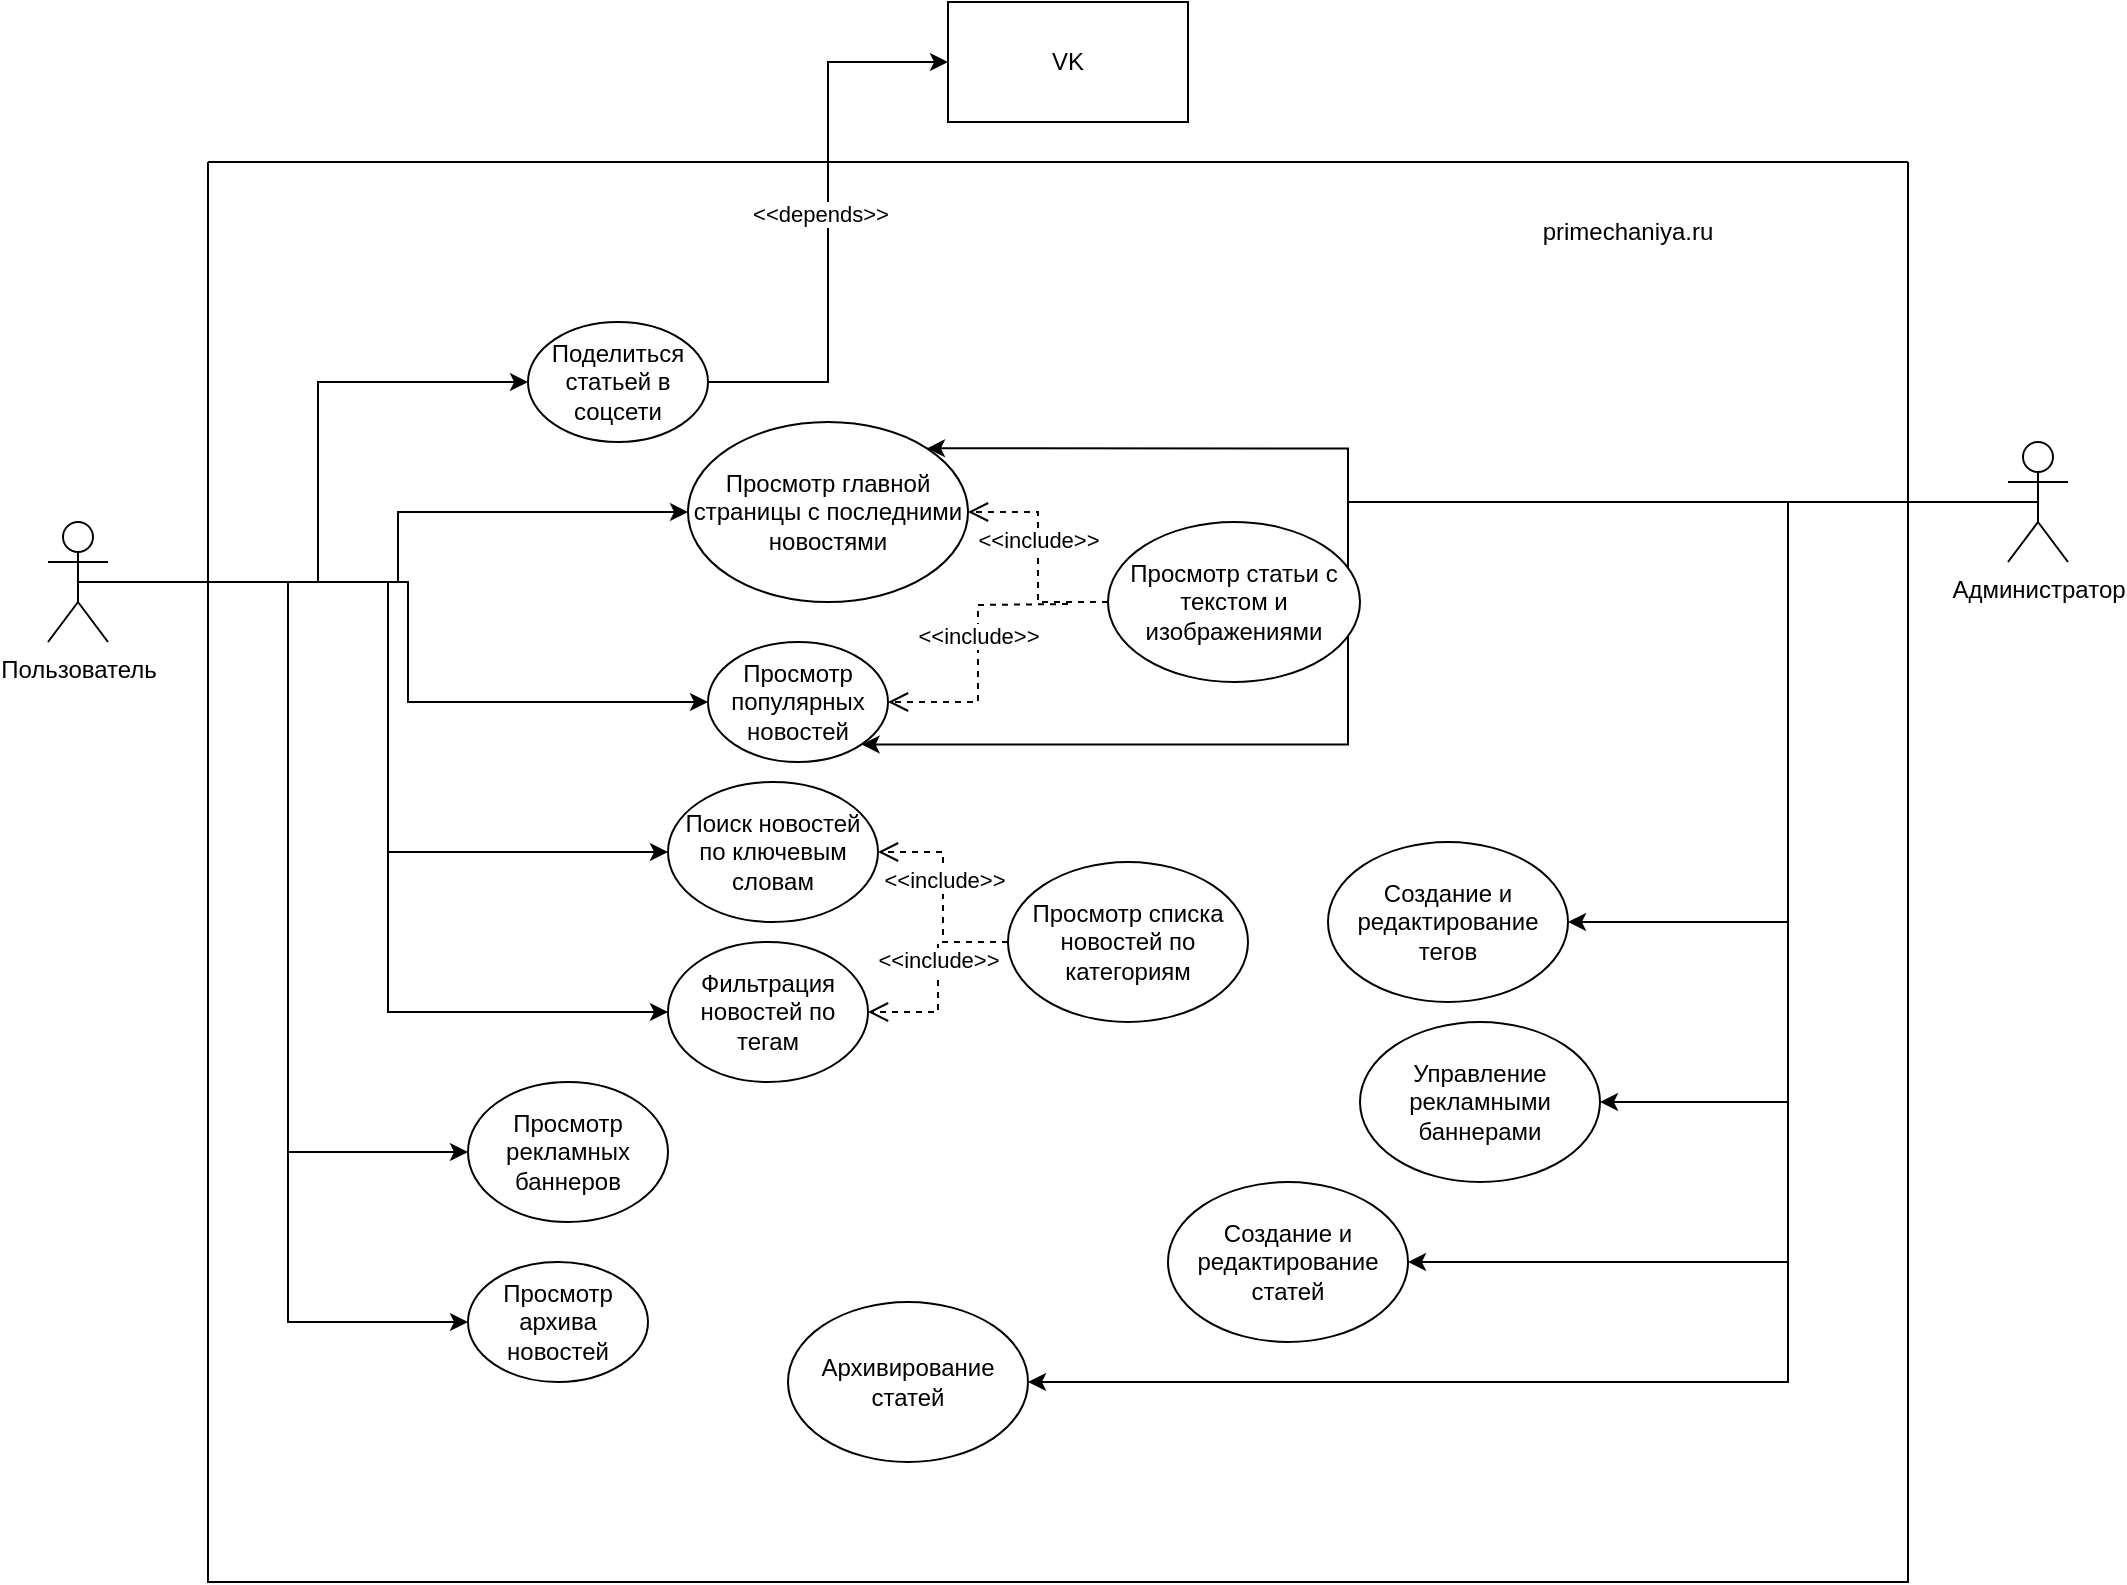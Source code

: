 <mxfile version="24.8.3">
  <diagram name="Страница — 1" id="zLys1Sj3gPk-hwhnI6pH">
    <mxGraphModel dx="2074" dy="1187" grid="1" gridSize="10" guides="1" tooltips="1" connect="1" arrows="1" fold="1" page="1" pageScale="1" pageWidth="827" pageHeight="1169" math="0" shadow="0">
      <root>
        <mxCell id="0" />
        <mxCell id="1" parent="0" />
        <mxCell id="3tGrHktT9dv63qw2gNwB-24" style="edgeStyle=orthogonalEdgeStyle;rounded=0;orthogonalLoop=1;jettySize=auto;html=1;exitX=0.5;exitY=0.5;exitDx=0;exitDy=0;exitPerimeter=0;entryX=0;entryY=0.5;entryDx=0;entryDy=0;" edge="1" parent="1" source="3tGrHktT9dv63qw2gNwB-1" target="3tGrHktT9dv63qw2gNwB-19">
          <mxGeometry relative="1" as="geometry" />
        </mxCell>
        <mxCell id="3tGrHktT9dv63qw2gNwB-28" style="edgeStyle=orthogonalEdgeStyle;rounded=0;orthogonalLoop=1;jettySize=auto;html=1;exitX=0.5;exitY=0.5;exitDx=0;exitDy=0;exitPerimeter=0;entryX=0;entryY=0.5;entryDx=0;entryDy=0;" edge="1" parent="1" source="3tGrHktT9dv63qw2gNwB-1" target="3tGrHktT9dv63qw2gNwB-17">
          <mxGeometry relative="1" as="geometry" />
        </mxCell>
        <mxCell id="3tGrHktT9dv63qw2gNwB-29" style="edgeStyle=orthogonalEdgeStyle;rounded=0;orthogonalLoop=1;jettySize=auto;html=1;exitX=0.5;exitY=0.5;exitDx=0;exitDy=0;exitPerimeter=0;entryX=0;entryY=0.5;entryDx=0;entryDy=0;" edge="1" parent="1" source="3tGrHktT9dv63qw2gNwB-1" target="3tGrHktT9dv63qw2gNwB-15">
          <mxGeometry relative="1" as="geometry" />
        </mxCell>
        <mxCell id="3tGrHktT9dv63qw2gNwB-30" style="edgeStyle=orthogonalEdgeStyle;rounded=0;orthogonalLoop=1;jettySize=auto;html=1;exitX=0.5;exitY=0.5;exitDx=0;exitDy=0;exitPerimeter=0;entryX=0;entryY=0.5;entryDx=0;entryDy=0;" edge="1" parent="1" source="3tGrHktT9dv63qw2gNwB-1" target="3tGrHktT9dv63qw2gNwB-18">
          <mxGeometry relative="1" as="geometry" />
        </mxCell>
        <mxCell id="3tGrHktT9dv63qw2gNwB-31" style="edgeStyle=orthogonalEdgeStyle;rounded=0;orthogonalLoop=1;jettySize=auto;html=1;exitX=0.5;exitY=0.5;exitDx=0;exitDy=0;exitPerimeter=0;entryX=0;entryY=0.5;entryDx=0;entryDy=0;" edge="1" parent="1" source="3tGrHktT9dv63qw2gNwB-1" target="3tGrHktT9dv63qw2gNwB-12">
          <mxGeometry relative="1" as="geometry" />
        </mxCell>
        <mxCell id="3tGrHktT9dv63qw2gNwB-34" style="edgeStyle=orthogonalEdgeStyle;rounded=0;orthogonalLoop=1;jettySize=auto;html=1;exitX=0.5;exitY=0.5;exitDx=0;exitDy=0;exitPerimeter=0;entryX=0;entryY=0.5;entryDx=0;entryDy=0;" edge="1" parent="1" source="3tGrHktT9dv63qw2gNwB-1" target="3tGrHktT9dv63qw2gNwB-7">
          <mxGeometry relative="1" as="geometry" />
        </mxCell>
        <mxCell id="3tGrHktT9dv63qw2gNwB-35" style="edgeStyle=orthogonalEdgeStyle;rounded=0;orthogonalLoop=1;jettySize=auto;html=1;exitX=0.5;exitY=0.5;exitDx=0;exitDy=0;exitPerimeter=0;entryX=0;entryY=0.5;entryDx=0;entryDy=0;" edge="1" parent="1" source="3tGrHktT9dv63qw2gNwB-1" target="3tGrHktT9dv63qw2gNwB-16">
          <mxGeometry relative="1" as="geometry" />
        </mxCell>
        <mxCell id="3tGrHktT9dv63qw2gNwB-1" value="Пользователь" style="shape=umlActor;verticalLabelPosition=bottom;verticalAlign=top;html=1;outlineConnect=0;" vertex="1" parent="1">
          <mxGeometry x="60" y="400" width="30" height="60" as="geometry" />
        </mxCell>
        <mxCell id="3tGrHktT9dv63qw2gNwB-45" style="edgeStyle=orthogonalEdgeStyle;rounded=0;orthogonalLoop=1;jettySize=auto;html=1;exitX=0.5;exitY=0.5;exitDx=0;exitDy=0;exitPerimeter=0;entryX=1;entryY=1;entryDx=0;entryDy=0;" edge="1" parent="1" source="3tGrHktT9dv63qw2gNwB-2" target="3tGrHktT9dv63qw2gNwB-16">
          <mxGeometry relative="1" as="geometry">
            <Array as="points">
              <mxPoint x="710" y="390" />
              <mxPoint x="710" y="511" />
            </Array>
          </mxGeometry>
        </mxCell>
        <mxCell id="3tGrHktT9dv63qw2gNwB-47" style="edgeStyle=orthogonalEdgeStyle;rounded=0;orthogonalLoop=1;jettySize=auto;html=1;exitX=0.5;exitY=0.5;exitDx=0;exitDy=0;exitPerimeter=0;entryX=1;entryY=0.5;entryDx=0;entryDy=0;" edge="1" parent="1" source="3tGrHktT9dv63qw2gNwB-2" target="3tGrHktT9dv63qw2gNwB-46">
          <mxGeometry relative="1" as="geometry" />
        </mxCell>
        <mxCell id="3tGrHktT9dv63qw2gNwB-49" style="edgeStyle=orthogonalEdgeStyle;rounded=0;orthogonalLoop=1;jettySize=auto;html=1;exitX=0.5;exitY=0.5;exitDx=0;exitDy=0;exitPerimeter=0;entryX=1;entryY=0.5;entryDx=0;entryDy=0;" edge="1" parent="1" source="3tGrHktT9dv63qw2gNwB-2" target="3tGrHktT9dv63qw2gNwB-48">
          <mxGeometry relative="1" as="geometry">
            <Array as="points">
              <mxPoint x="930" y="390" />
              <mxPoint x="930" y="690" />
            </Array>
          </mxGeometry>
        </mxCell>
        <mxCell id="3tGrHktT9dv63qw2gNwB-51" style="edgeStyle=orthogonalEdgeStyle;rounded=0;orthogonalLoop=1;jettySize=auto;html=1;exitX=0.5;exitY=0.5;exitDx=0;exitDy=0;exitPerimeter=0;entryX=1;entryY=0.5;entryDx=0;entryDy=0;" edge="1" parent="1" source="3tGrHktT9dv63qw2gNwB-2" target="3tGrHktT9dv63qw2gNwB-50">
          <mxGeometry relative="1" as="geometry">
            <Array as="points">
              <mxPoint x="930" y="390" />
              <mxPoint x="930" y="770" />
            </Array>
          </mxGeometry>
        </mxCell>
        <mxCell id="3tGrHktT9dv63qw2gNwB-53" style="edgeStyle=orthogonalEdgeStyle;rounded=0;orthogonalLoop=1;jettySize=auto;html=1;exitX=0.5;exitY=0.5;exitDx=0;exitDy=0;exitPerimeter=0;entryX=1;entryY=0.5;entryDx=0;entryDy=0;" edge="1" parent="1" source="3tGrHktT9dv63qw2gNwB-2" target="3tGrHktT9dv63qw2gNwB-52">
          <mxGeometry relative="1" as="geometry">
            <Array as="points">
              <mxPoint x="930" y="390" />
              <mxPoint x="930" y="830" />
            </Array>
          </mxGeometry>
        </mxCell>
        <mxCell id="3tGrHktT9dv63qw2gNwB-2" value="Администратор" style="shape=umlActor;verticalLabelPosition=bottom;verticalAlign=top;html=1;outlineConnect=0;" vertex="1" parent="1">
          <mxGeometry x="1040" y="360" width="30" height="60" as="geometry" />
        </mxCell>
        <mxCell id="3tGrHktT9dv63qw2gNwB-6" value="" style="swimlane;startSize=0;" vertex="1" parent="1">
          <mxGeometry x="140" y="220" width="850" height="710" as="geometry" />
        </mxCell>
        <mxCell id="3tGrHktT9dv63qw2gNwB-7" value="Просмотр главной страницы с последними новостями" style="ellipse;whiteSpace=wrap;html=1;" vertex="1" parent="3tGrHktT9dv63qw2gNwB-6">
          <mxGeometry x="240" y="130" width="140" height="90" as="geometry" />
        </mxCell>
        <mxCell id="3tGrHktT9dv63qw2gNwB-12" value="Поиск новостей по ключевым словам" style="ellipse;whiteSpace=wrap;html=1;" vertex="1" parent="3tGrHktT9dv63qw2gNwB-6">
          <mxGeometry x="230" y="310" width="105" height="70" as="geometry" />
        </mxCell>
        <mxCell id="3tGrHktT9dv63qw2gNwB-13" value="Просмотр статьи с текстом и изображениями" style="ellipse;whiteSpace=wrap;html=1;" vertex="1" parent="3tGrHktT9dv63qw2gNwB-6">
          <mxGeometry x="450" y="180" width="126" height="80" as="geometry" />
        </mxCell>
        <mxCell id="3tGrHktT9dv63qw2gNwB-14" value="Просмотр списка новостей по категориям" style="ellipse;whiteSpace=wrap;html=1;" vertex="1" parent="3tGrHktT9dv63qw2gNwB-6">
          <mxGeometry x="400" y="350" width="120" height="80" as="geometry" />
        </mxCell>
        <mxCell id="3tGrHktT9dv63qw2gNwB-15" value="Просмотр&lt;div&gt;архива&lt;/div&gt;&lt;div&gt;новостей&lt;/div&gt;" style="ellipse;whiteSpace=wrap;html=1;" vertex="1" parent="3tGrHktT9dv63qw2gNwB-6">
          <mxGeometry x="130" y="550" width="90" height="60" as="geometry" />
        </mxCell>
        <mxCell id="3tGrHktT9dv63qw2gNwB-16" value="Просмотр популярных&lt;div&gt;новостей&lt;/div&gt;" style="ellipse;whiteSpace=wrap;html=1;" vertex="1" parent="3tGrHktT9dv63qw2gNwB-6">
          <mxGeometry x="250" y="240" width="90" height="60" as="geometry" />
        </mxCell>
        <mxCell id="3tGrHktT9dv63qw2gNwB-17" value="Просмотр&lt;br&gt;&lt;div&gt;рекламных баннеров&lt;/div&gt;" style="ellipse;whiteSpace=wrap;html=1;" vertex="1" parent="3tGrHktT9dv63qw2gNwB-6">
          <mxGeometry x="130" y="460" width="100" height="70" as="geometry" />
        </mxCell>
        <mxCell id="3tGrHktT9dv63qw2gNwB-19" value="Поделиться статьей в соцсети" style="ellipse;whiteSpace=wrap;html=1;" vertex="1" parent="3tGrHktT9dv63qw2gNwB-6">
          <mxGeometry x="160" y="80" width="90" height="60" as="geometry" />
        </mxCell>
        <mxCell id="3tGrHktT9dv63qw2gNwB-18" value="Фильтрация новостей по тегам" style="ellipse;whiteSpace=wrap;html=1;" vertex="1" parent="3tGrHktT9dv63qw2gNwB-6">
          <mxGeometry x="230" y="390" width="100" height="70" as="geometry" />
        </mxCell>
        <mxCell id="3tGrHktT9dv63qw2gNwB-22" value="primechaniya.ru" style="text;html=1;align=center;verticalAlign=middle;whiteSpace=wrap;rounded=0;" vertex="1" parent="3tGrHktT9dv63qw2gNwB-6">
          <mxGeometry x="680" y="20" width="60" height="30" as="geometry" />
        </mxCell>
        <mxCell id="3tGrHktT9dv63qw2gNwB-37" value="&amp;lt;&amp;lt;include&amp;gt;&amp;gt;" style="html=1;verticalAlign=bottom;endArrow=open;dashed=1;endSize=8;rounded=0;entryX=1;entryY=0.5;entryDx=0;entryDy=0;exitX=0;exitY=0.5;exitDx=0;exitDy=0;edgeStyle=orthogonalEdgeStyle;" edge="1" parent="3tGrHktT9dv63qw2gNwB-6" source="3tGrHktT9dv63qw2gNwB-14" target="3tGrHktT9dv63qw2gNwB-18">
          <mxGeometry relative="1" as="geometry">
            <mxPoint x="430" y="459" as="sourcePoint" />
            <mxPoint x="350" y="459" as="targetPoint" />
          </mxGeometry>
        </mxCell>
        <mxCell id="3tGrHktT9dv63qw2gNwB-38" value="&amp;lt;&amp;lt;include&amp;gt;&amp;gt;" style="html=1;verticalAlign=bottom;endArrow=open;dashed=1;endSize=8;rounded=0;entryX=1;entryY=0.5;entryDx=0;entryDy=0;exitX=0;exitY=0.5;exitDx=0;exitDy=0;edgeStyle=orthogonalEdgeStyle;" edge="1" parent="3tGrHktT9dv63qw2gNwB-6" source="3tGrHktT9dv63qw2gNwB-14" target="3tGrHktT9dv63qw2gNwB-12">
          <mxGeometry relative="1" as="geometry">
            <mxPoint x="410" y="400" as="sourcePoint" />
            <mxPoint x="340" y="435" as="targetPoint" />
          </mxGeometry>
        </mxCell>
        <mxCell id="3tGrHktT9dv63qw2gNwB-39" value="&amp;lt;&amp;lt;include&amp;gt;&amp;gt;" style="html=1;verticalAlign=bottom;endArrow=open;dashed=1;endSize=8;rounded=0;entryX=1;entryY=0.5;entryDx=0;entryDy=0;edgeStyle=orthogonalEdgeStyle;exitX=0;exitY=0.5;exitDx=0;exitDy=0;" edge="1" parent="3tGrHktT9dv63qw2gNwB-6" source="3tGrHktT9dv63qw2gNwB-13" target="3tGrHktT9dv63qw2gNwB-7">
          <mxGeometry relative="1" as="geometry">
            <mxPoint x="410" y="400" as="sourcePoint" />
            <mxPoint x="345" y="355" as="targetPoint" />
          </mxGeometry>
        </mxCell>
        <mxCell id="3tGrHktT9dv63qw2gNwB-48" value="Управление рекламными баннерами" style="ellipse;whiteSpace=wrap;html=1;" vertex="1" parent="3tGrHktT9dv63qw2gNwB-6">
          <mxGeometry x="576" y="430" width="120" height="80" as="geometry" />
        </mxCell>
        <mxCell id="3tGrHktT9dv63qw2gNwB-50" value="Создание и редактирование статей" style="ellipse;whiteSpace=wrap;html=1;" vertex="1" parent="3tGrHktT9dv63qw2gNwB-6">
          <mxGeometry x="480" y="510" width="120" height="80" as="geometry" />
        </mxCell>
        <mxCell id="3tGrHktT9dv63qw2gNwB-52" value="Архивирование статей" style="ellipse;whiteSpace=wrap;html=1;" vertex="1" parent="3tGrHktT9dv63qw2gNwB-6">
          <mxGeometry x="290" y="570" width="120" height="80" as="geometry" />
        </mxCell>
        <mxCell id="3tGrHktT9dv63qw2gNwB-23" value="VK" style="rounded=0;whiteSpace=wrap;html=1;" vertex="1" parent="1">
          <mxGeometry x="510" y="140" width="120" height="60" as="geometry" />
        </mxCell>
        <mxCell id="3tGrHktT9dv63qw2gNwB-25" style="edgeStyle=orthogonalEdgeStyle;rounded=0;orthogonalLoop=1;jettySize=auto;html=1;exitX=1;exitY=0.5;exitDx=0;exitDy=0;entryX=0;entryY=0.5;entryDx=0;entryDy=0;" edge="1" parent="1" source="3tGrHktT9dv63qw2gNwB-19" target="3tGrHktT9dv63qw2gNwB-23">
          <mxGeometry relative="1" as="geometry" />
        </mxCell>
        <mxCell id="3tGrHktT9dv63qw2gNwB-26" value="&amp;lt;&amp;lt;depends&amp;gt;&amp;gt;" style="edgeLabel;html=1;align=center;verticalAlign=middle;resizable=0;points=[];" vertex="1" connectable="0" parent="3tGrHktT9dv63qw2gNwB-25">
          <mxGeometry x="0.031" y="4" relative="1" as="geometry">
            <mxPoint as="offset" />
          </mxGeometry>
        </mxCell>
        <mxCell id="3tGrHktT9dv63qw2gNwB-43" value="&amp;lt;&amp;lt;include&amp;gt;&amp;gt;" style="html=1;verticalAlign=bottom;endArrow=open;dashed=1;endSize=8;rounded=0;entryX=1;entryY=0.5;entryDx=0;entryDy=0;edgeStyle=orthogonalEdgeStyle;" edge="1" parent="1" target="3tGrHktT9dv63qw2gNwB-16">
          <mxGeometry relative="1" as="geometry">
            <mxPoint x="570" y="441" as="sourcePoint" />
            <mxPoint x="510" y="405" as="targetPoint" />
          </mxGeometry>
        </mxCell>
        <mxCell id="3tGrHktT9dv63qw2gNwB-44" style="edgeStyle=orthogonalEdgeStyle;rounded=0;orthogonalLoop=1;jettySize=auto;html=1;exitX=0.5;exitY=0.5;exitDx=0;exitDy=0;entryX=1;entryY=0;entryDx=0;entryDy=0;exitPerimeter=0;" edge="1" parent="1" source="3tGrHktT9dv63qw2gNwB-2" target="3tGrHktT9dv63qw2gNwB-7">
          <mxGeometry relative="1" as="geometry">
            <Array as="points">
              <mxPoint x="710" y="390" />
              <mxPoint x="710" y="363" />
            </Array>
          </mxGeometry>
        </mxCell>
        <mxCell id="3tGrHktT9dv63qw2gNwB-46" value="Создание и редактирование тегов" style="ellipse;whiteSpace=wrap;html=1;" vertex="1" parent="1">
          <mxGeometry x="700" y="560" width="120" height="80" as="geometry" />
        </mxCell>
      </root>
    </mxGraphModel>
  </diagram>
</mxfile>
